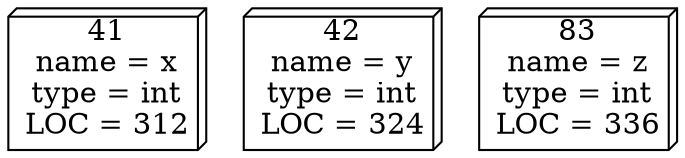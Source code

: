 digraph
{
    // 100dpi png rendering:
    // dot -Tpng -Gdpi=100 -Nfontname=Helvetica -Efontname=Helvetica -o box_2.png box_2.dot

    node [shape=box3d]
    mem1 [label="41\nname = x\ntype = int\nLOC = 312"]
    mem2 [label="42\nname = y\ntype = int\nLOC = 324"]
    mem3 [label="83\nname = z\ntype = int\nLOC = 336"]
}
